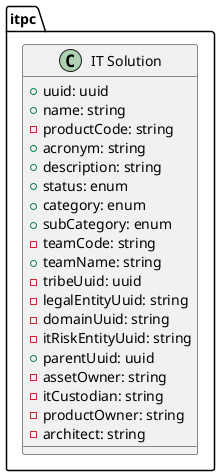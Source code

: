 @startuml

class itpc.itSolution as "IT Solution" {          /' IT Solution '/
	+uuid: uuid
	+name: string
	-productCode: string        /' ACE Purpose immutable and unique - is a readable alias of uuid '/
	+acronym: string            /' IT Solution acronym (short name) '/
	+description: string        /' IT Solution long description '/
	+status: enum
	+category: enum             /' see details below '/
	+subCategory: enum
	-teamCode: string           /' FK ACE Team code '/
	+teamName: string           /' derived from ACE Team '/
	-tribeUuid: uuid            /' FK to tribe '/
	-legalEntityUuid: string    /' FK derived from Asset Owner HR data '/
	-domainUuid: string         /' FK derived from ACE Teams attribute '/
	-itRiskEntityUuid: string   /' FK to ITRMP '/
	+parentUuid: uuid           /' FK parent IT Product - defines the hierarchy between IT Products '/
	-assetOwner: string         /' FK CorpKey '/
	-itCustodian: string        /' FK CorpKey '/
	-productOwner: string       /' FK CorpKey '/
	-architect: string          /' FK CorpKey '/
}

@enduml
